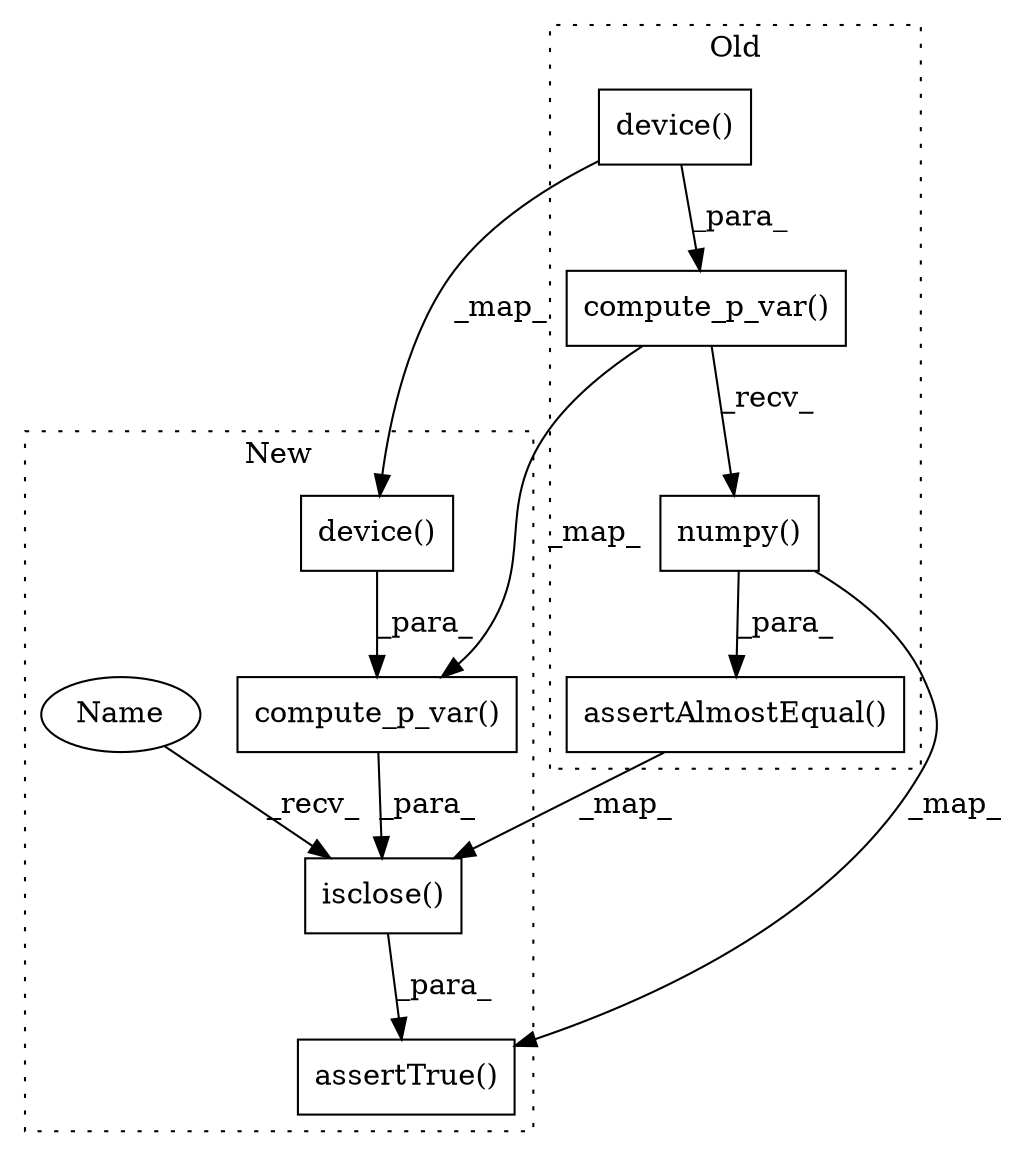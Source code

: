digraph G {
subgraph cluster0 {
1 [label="assertAlmostEqual()" a="75" s="594,708" l="23,1" shape="box"];
4 [label="compute_p_var()" a="75" s="632,699" l="32,1" shape="box"];
6 [label="device()" a="75" s="680,698" l="13,1" shape="box"];
7 [label="numpy()" a="75" s="632" l="76" shape="box"];
label = "Old";
style="dotted";
}
subgraph cluster1 {
2 [label="isclose()" a="75" s="610,699" l="14,1" shape="box"];
3 [label="compute_p_var()" a="75" s="631,698" l="32,1" shape="box"];
5 [label="device()" a="75" s="679,697" l="13,1" shape="box"];
8 [label="assertTrue()" a="75" s="594,700" l="16,1" shape="box"];
9 [label="Name" a="87" s="610" l="5" shape="ellipse"];
label = "New";
style="dotted";
}
1 -> 2 [label="_map_"];
2 -> 8 [label="_para_"];
3 -> 2 [label="_para_"];
4 -> 3 [label="_map_"];
4 -> 7 [label="_recv_"];
5 -> 3 [label="_para_"];
6 -> 4 [label="_para_"];
6 -> 5 [label="_map_"];
7 -> 8 [label="_map_"];
7 -> 1 [label="_para_"];
9 -> 2 [label="_recv_"];
}